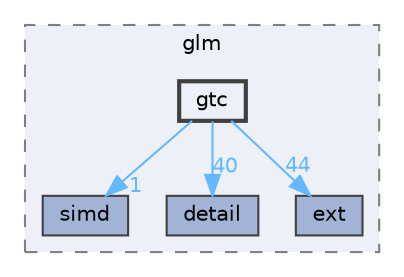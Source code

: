 digraph "C:/Users/HP/Documents/GitHub/Minero-Game/lib/glm/glm/gtc"
{
 // LATEX_PDF_SIZE
  bgcolor="transparent";
  edge [fontname=Helvetica,fontsize=10,labelfontname=Helvetica,labelfontsize=10];
  node [fontname=Helvetica,fontsize=10,shape=box,height=0.2,width=0.4];
  compound=true
  subgraph clusterdir_09c269c0433daa7bc11baa4aa8d589cf {
    graph [ bgcolor="#edf0f7", pencolor="grey50", label="glm", fontname=Helvetica,fontsize=10 style="filled,dashed", URL="dir_09c269c0433daa7bc11baa4aa8d589cf.html",tooltip=""]
  dir_13fc574f794c604c0a8c319c8579e531 [label="simd", fillcolor="#a2b4d6", color="grey25", style="filled", URL="dir_13fc574f794c604c0a8c319c8579e531.html",tooltip=""];
  dir_afeb93dc112dfeb6ac5d0790e67b79d6 [label="detail", fillcolor="#a2b4d6", color="grey25", style="filled", URL="dir_afeb93dc112dfeb6ac5d0790e67b79d6.html",tooltip=""];
  dir_6d076d330673a9e43ce5acc410ba393d [label="ext", fillcolor="#a2b4d6", color="grey25", style="filled", URL="dir_6d076d330673a9e43ce5acc410ba393d.html",tooltip=""];
  dir_a3e21b2493c44ac762da0ad2ae22bc71 [label="gtc", fillcolor="#edf0f7", color="grey25", style="filled,bold", URL="dir_a3e21b2493c44ac762da0ad2ae22bc71.html",tooltip=""];
  }
  dir_a3e21b2493c44ac762da0ad2ae22bc71->dir_13fc574f794c604c0a8c319c8579e531 [headlabel="1", labeldistance=1.5 headhref="dir_000155_000275.html" href="dir_000155_000275.html" color="steelblue1" fontcolor="steelblue1"];
  dir_a3e21b2493c44ac762da0ad2ae22bc71->dir_6d076d330673a9e43ce5acc410ba393d [headlabel="44", labeldistance=1.5 headhref="dir_000155_000096.html" href="dir_000155_000096.html" color="steelblue1" fontcolor="steelblue1"];
  dir_a3e21b2493c44ac762da0ad2ae22bc71->dir_afeb93dc112dfeb6ac5d0790e67b79d6 [headlabel="40", labeldistance=1.5 headhref="dir_000155_000075.html" href="dir_000155_000075.html" color="steelblue1" fontcolor="steelblue1"];
}
